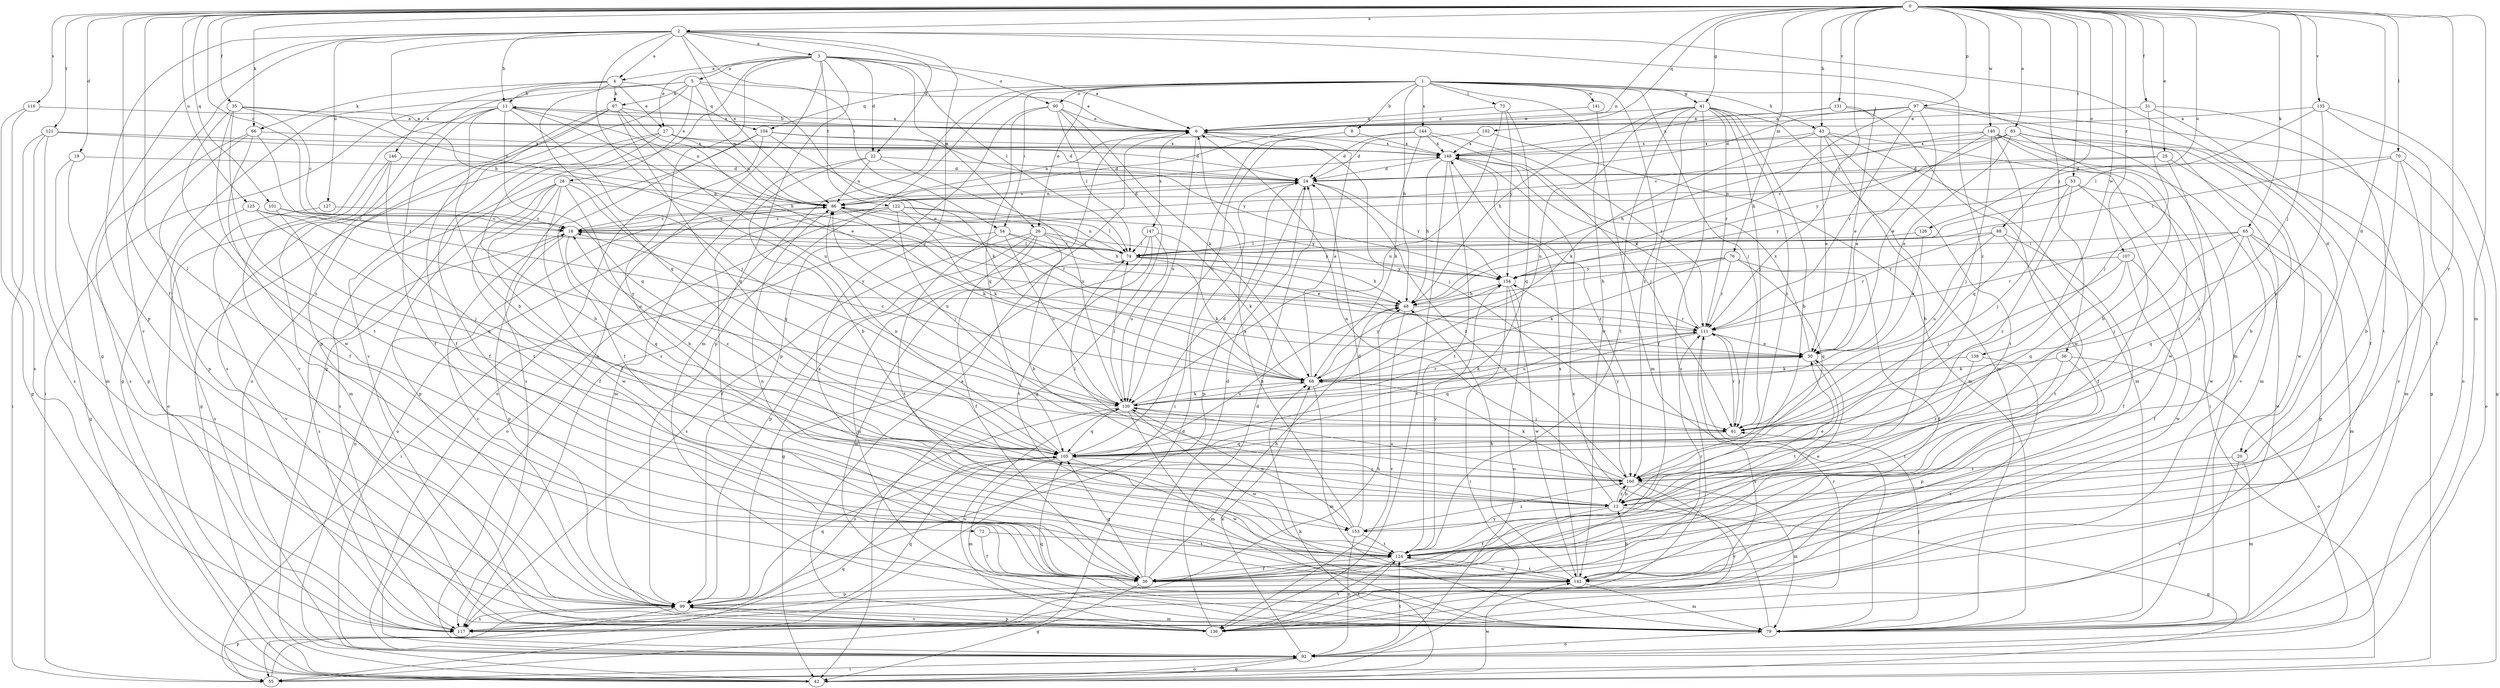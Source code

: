 strict digraph  {
0;
1;
2;
3;
4;
5;
6;
8;
11;
12;
18;
19;
20;
22;
24;
25;
26;
27;
28;
30;
31;
35;
36;
41;
42;
43;
48;
53;
54;
55;
56;
61;
65;
66;
67;
68;
70;
72;
73;
74;
76;
79;
83;
86;
88;
90;
92;
97;
99;
101;
102;
104;
105;
107;
111;
116;
117;
121;
122;
124;
125;
126;
127;
130;
131;
135;
136;
138;
140;
141;
142;
144;
146;
147;
148;
153;
154;
160;
0 -> 2  [label=a];
0 -> 18  [label=c];
0 -> 19  [label=d];
0 -> 20  [label=d];
0 -> 25  [label=e];
0 -> 31  [label=f];
0 -> 35  [label=f];
0 -> 36  [label=f];
0 -> 41  [label=g];
0 -> 43  [label=h];
0 -> 53  [label=i];
0 -> 56  [label=j];
0 -> 61  [label=j];
0 -> 65  [label=k];
0 -> 66  [label=k];
0 -> 70  [label=l];
0 -> 72  [label=l];
0 -> 76  [label=m];
0 -> 79  [label=m];
0 -> 83  [label=n];
0 -> 86  [label=n];
0 -> 88  [label=o];
0 -> 97  [label=p];
0 -> 101  [label=q];
0 -> 102  [label=q];
0 -> 107  [label=r];
0 -> 111  [label=r];
0 -> 116  [label=s];
0 -> 121  [label=t];
0 -> 125  [label=u];
0 -> 126  [label=u];
0 -> 131  [label=v];
0 -> 135  [label=v];
0 -> 138  [label=w];
0 -> 140  [label=w];
0 -> 153  [label=y];
1 -> 8  [label=b];
1 -> 26  [label=e];
1 -> 41  [label=g];
1 -> 43  [label=h];
1 -> 48  [label=h];
1 -> 54  [label=i];
1 -> 61  [label=j];
1 -> 73  [label=l];
1 -> 79  [label=m];
1 -> 90  [label=o];
1 -> 99  [label=p];
1 -> 104  [label=q];
1 -> 117  [label=s];
1 -> 141  [label=w];
1 -> 142  [label=w];
1 -> 144  [label=x];
1 -> 160  [label=z];
2 -> 3  [label=a];
2 -> 4  [label=a];
2 -> 11  [label=b];
2 -> 20  [label=d];
2 -> 22  [label=d];
2 -> 42  [label=g];
2 -> 48  [label=h];
2 -> 54  [label=i];
2 -> 86  [label=n];
2 -> 99  [label=p];
2 -> 127  [label=u];
2 -> 130  [label=u];
2 -> 136  [label=v];
2 -> 153  [label=y];
2 -> 160  [label=z];
3 -> 4  [label=a];
3 -> 5  [label=a];
3 -> 6  [label=a];
3 -> 22  [label=d];
3 -> 26  [label=e];
3 -> 27  [label=e];
3 -> 42  [label=g];
3 -> 74  [label=l];
3 -> 79  [label=m];
3 -> 90  [label=o];
3 -> 92  [label=o];
3 -> 122  [label=t];
3 -> 153  [label=y];
4 -> 11  [label=b];
4 -> 27  [label=e];
4 -> 66  [label=k];
4 -> 67  [label=k];
4 -> 104  [label=q];
4 -> 105  [label=q];
4 -> 146  [label=x];
5 -> 6  [label=a];
5 -> 28  [label=e];
5 -> 30  [label=e];
5 -> 42  [label=g];
5 -> 67  [label=k];
5 -> 86  [label=n];
5 -> 99  [label=p];
5 -> 136  [label=v];
6 -> 11  [label=b];
6 -> 61  [label=j];
6 -> 130  [label=u];
6 -> 147  [label=x];
6 -> 148  [label=x];
8 -> 55  [label=i];
8 -> 130  [label=u];
8 -> 148  [label=x];
11 -> 6  [label=a];
11 -> 12  [label=b];
11 -> 36  [label=f];
11 -> 48  [label=h];
11 -> 55  [label=i];
11 -> 61  [label=j];
11 -> 86  [label=n];
11 -> 105  [label=q];
11 -> 136  [label=v];
12 -> 6  [label=a];
12 -> 30  [label=e];
12 -> 36  [label=f];
12 -> 42  [label=g];
12 -> 153  [label=y];
12 -> 160  [label=z];
18 -> 74  [label=l];
18 -> 99  [label=p];
18 -> 105  [label=q];
18 -> 117  [label=s];
18 -> 148  [label=x];
19 -> 24  [label=d];
19 -> 42  [label=g];
19 -> 99  [label=p];
20 -> 79  [label=m];
20 -> 136  [label=v];
20 -> 160  [label=z];
22 -> 12  [label=b];
22 -> 24  [label=d];
22 -> 79  [label=m];
22 -> 86  [label=n];
22 -> 130  [label=u];
24 -> 86  [label=n];
24 -> 99  [label=p];
24 -> 154  [label=y];
24 -> 160  [label=z];
25 -> 12  [label=b];
25 -> 18  [label=c];
25 -> 24  [label=d];
25 -> 160  [label=z];
26 -> 12  [label=b];
26 -> 36  [label=f];
26 -> 74  [label=l];
26 -> 79  [label=m];
26 -> 99  [label=p];
26 -> 117  [label=s];
26 -> 154  [label=y];
27 -> 12  [label=b];
27 -> 24  [label=d];
27 -> 36  [label=f];
27 -> 42  [label=g];
27 -> 86  [label=n];
27 -> 148  [label=x];
28 -> 12  [label=b];
28 -> 36  [label=f];
28 -> 86  [label=n];
28 -> 99  [label=p];
28 -> 105  [label=q];
28 -> 117  [label=s];
28 -> 124  [label=t];
28 -> 142  [label=w];
30 -> 68  [label=k];
30 -> 124  [label=t];
30 -> 148  [label=x];
31 -> 6  [label=a];
31 -> 36  [label=f];
31 -> 61  [label=j];
31 -> 124  [label=t];
35 -> 6  [label=a];
35 -> 18  [label=c];
35 -> 86  [label=n];
35 -> 124  [label=t];
35 -> 142  [label=w];
35 -> 160  [label=z];
36 -> 24  [label=d];
36 -> 42  [label=g];
36 -> 48  [label=h];
36 -> 105  [label=q];
36 -> 111  [label=r];
41 -> 6  [label=a];
41 -> 12  [label=b];
41 -> 36  [label=f];
41 -> 48  [label=h];
41 -> 61  [label=j];
41 -> 79  [label=m];
41 -> 111  [label=r];
41 -> 117  [label=s];
41 -> 124  [label=t];
41 -> 130  [label=u];
41 -> 160  [label=z];
42 -> 68  [label=k];
42 -> 86  [label=n];
42 -> 92  [label=o];
42 -> 142  [label=w];
43 -> 12  [label=b];
43 -> 30  [label=e];
43 -> 55  [label=i];
43 -> 68  [label=k];
43 -> 79  [label=m];
43 -> 124  [label=t];
43 -> 148  [label=x];
48 -> 111  [label=r];
48 -> 136  [label=v];
53 -> 36  [label=f];
53 -> 61  [label=j];
53 -> 86  [label=n];
53 -> 142  [label=w];
53 -> 154  [label=y];
53 -> 160  [label=z];
54 -> 30  [label=e];
54 -> 55  [label=i];
54 -> 74  [label=l];
54 -> 124  [label=t];
54 -> 130  [label=u];
55 -> 24  [label=d];
55 -> 99  [label=p];
55 -> 105  [label=q];
56 -> 68  [label=k];
56 -> 92  [label=o];
56 -> 99  [label=p];
56 -> 124  [label=t];
61 -> 105  [label=q];
61 -> 111  [label=r];
65 -> 61  [label=j];
65 -> 74  [label=l];
65 -> 79  [label=m];
65 -> 99  [label=p];
65 -> 105  [label=q];
65 -> 111  [label=r];
65 -> 142  [label=w];
66 -> 36  [label=f];
66 -> 99  [label=p];
66 -> 111  [label=r];
66 -> 117  [label=s];
66 -> 148  [label=x];
67 -> 6  [label=a];
67 -> 30  [label=e];
67 -> 36  [label=f];
67 -> 92  [label=o];
67 -> 105  [label=q];
67 -> 117  [label=s];
67 -> 130  [label=u];
68 -> 6  [label=a];
68 -> 18  [label=c];
68 -> 30  [label=e];
68 -> 79  [label=m];
68 -> 130  [label=u];
68 -> 154  [label=y];
70 -> 12  [label=b];
70 -> 24  [label=d];
70 -> 74  [label=l];
70 -> 79  [label=m];
70 -> 92  [label=o];
72 -> 36  [label=f];
72 -> 124  [label=t];
73 -> 6  [label=a];
73 -> 105  [label=q];
73 -> 130  [label=u];
73 -> 154  [label=y];
74 -> 18  [label=c];
74 -> 48  [label=h];
74 -> 68  [label=k];
74 -> 79  [label=m];
74 -> 86  [label=n];
74 -> 154  [label=y];
76 -> 36  [label=f];
76 -> 48  [label=h];
76 -> 68  [label=k];
76 -> 105  [label=q];
76 -> 111  [label=r];
76 -> 154  [label=y];
79 -> 61  [label=j];
79 -> 92  [label=o];
79 -> 105  [label=q];
79 -> 148  [label=x];
83 -> 12  [label=b];
83 -> 18  [label=c];
83 -> 30  [label=e];
83 -> 136  [label=v];
83 -> 142  [label=w];
83 -> 148  [label=x];
83 -> 154  [label=y];
86 -> 18  [label=c];
86 -> 24  [label=d];
86 -> 48  [label=h];
86 -> 68  [label=k];
86 -> 92  [label=o];
86 -> 111  [label=r];
88 -> 36  [label=f];
88 -> 74  [label=l];
88 -> 111  [label=r];
88 -> 124  [label=t];
88 -> 130  [label=u];
90 -> 6  [label=a];
90 -> 42  [label=g];
90 -> 68  [label=k];
90 -> 74  [label=l];
90 -> 99  [label=p];
90 -> 105  [label=q];
92 -> 42  [label=g];
92 -> 55  [label=i];
92 -> 68  [label=k];
92 -> 124  [label=t];
97 -> 6  [label=a];
97 -> 24  [label=d];
97 -> 30  [label=e];
97 -> 42  [label=g];
97 -> 48  [label=h];
97 -> 92  [label=o];
97 -> 111  [label=r];
99 -> 6  [label=a];
99 -> 18  [label=c];
99 -> 55  [label=i];
99 -> 79  [label=m];
99 -> 105  [label=q];
99 -> 117  [label=s];
99 -> 136  [label=v];
101 -> 18  [label=c];
101 -> 74  [label=l];
101 -> 105  [label=q];
102 -> 24  [label=d];
102 -> 79  [label=m];
102 -> 148  [label=x];
104 -> 36  [label=f];
104 -> 68  [label=k];
104 -> 92  [label=o];
104 -> 117  [label=s];
104 -> 148  [label=x];
104 -> 154  [label=y];
105 -> 18  [label=c];
105 -> 24  [label=d];
105 -> 48  [label=h];
105 -> 79  [label=m];
105 -> 86  [label=n];
105 -> 142  [label=w];
105 -> 160  [label=z];
107 -> 36  [label=f];
107 -> 61  [label=j];
107 -> 105  [label=q];
107 -> 142  [label=w];
107 -> 154  [label=y];
111 -> 30  [label=e];
111 -> 61  [label=j];
111 -> 105  [label=q];
111 -> 117  [label=s];
111 -> 130  [label=u];
111 -> 148  [label=x];
116 -> 6  [label=a];
116 -> 42  [label=g];
116 -> 117  [label=s];
117 -> 48  [label=h];
117 -> 105  [label=q];
121 -> 24  [label=d];
121 -> 55  [label=i];
121 -> 79  [label=m];
121 -> 117  [label=s];
121 -> 148  [label=x];
122 -> 18  [label=c];
122 -> 36  [label=f];
122 -> 61  [label=j];
122 -> 68  [label=k];
122 -> 74  [label=l];
122 -> 92  [label=o];
122 -> 154  [label=y];
124 -> 30  [label=e];
124 -> 36  [label=f];
124 -> 86  [label=n];
124 -> 136  [label=v];
124 -> 142  [label=w];
124 -> 154  [label=y];
125 -> 18  [label=c];
125 -> 61  [label=j];
125 -> 117  [label=s];
125 -> 130  [label=u];
126 -> 30  [label=e];
126 -> 74  [label=l];
127 -> 18  [label=c];
127 -> 136  [label=v];
130 -> 61  [label=j];
130 -> 68  [label=k];
130 -> 74  [label=l];
130 -> 79  [label=m];
130 -> 86  [label=n];
130 -> 105  [label=q];
130 -> 111  [label=r];
130 -> 117  [label=s];
130 -> 142  [label=w];
131 -> 6  [label=a];
131 -> 30  [label=e];
131 -> 142  [label=w];
131 -> 148  [label=x];
135 -> 6  [label=a];
135 -> 36  [label=f];
135 -> 42  [label=g];
135 -> 74  [label=l];
135 -> 160  [label=z];
136 -> 6  [label=a];
136 -> 24  [label=d];
136 -> 99  [label=p];
136 -> 111  [label=r];
136 -> 124  [label=t];
136 -> 130  [label=u];
138 -> 68  [label=k];
138 -> 117  [label=s];
138 -> 160  [label=z];
140 -> 30  [label=e];
140 -> 48  [label=h];
140 -> 61  [label=j];
140 -> 79  [label=m];
140 -> 105  [label=q];
140 -> 136  [label=v];
140 -> 142  [label=w];
140 -> 148  [label=x];
141 -> 6  [label=a];
141 -> 79  [label=m];
142 -> 12  [label=b];
142 -> 48  [label=h];
142 -> 79  [label=m];
142 -> 99  [label=p];
142 -> 124  [label=t];
142 -> 148  [label=x];
144 -> 24  [label=d];
144 -> 61  [label=j];
144 -> 68  [label=k];
144 -> 86  [label=n];
144 -> 111  [label=r];
144 -> 148  [label=x];
146 -> 24  [label=d];
146 -> 79  [label=m];
146 -> 92  [label=o];
146 -> 124  [label=t];
147 -> 42  [label=g];
147 -> 68  [label=k];
147 -> 74  [label=l];
147 -> 124  [label=t];
147 -> 130  [label=u];
148 -> 24  [label=d];
148 -> 48  [label=h];
148 -> 124  [label=t];
148 -> 136  [label=v];
148 -> 160  [label=z];
153 -> 6  [label=a];
153 -> 24  [label=d];
153 -> 92  [label=o];
153 -> 124  [label=t];
153 -> 130  [label=u];
153 -> 160  [label=z];
154 -> 48  [label=h];
154 -> 55  [label=i];
154 -> 92  [label=o];
154 -> 142  [label=w];
160 -> 12  [label=b];
160 -> 68  [label=k];
160 -> 74  [label=l];
160 -> 79  [label=m];
160 -> 130  [label=u];
160 -> 136  [label=v];
160 -> 154  [label=y];
}
